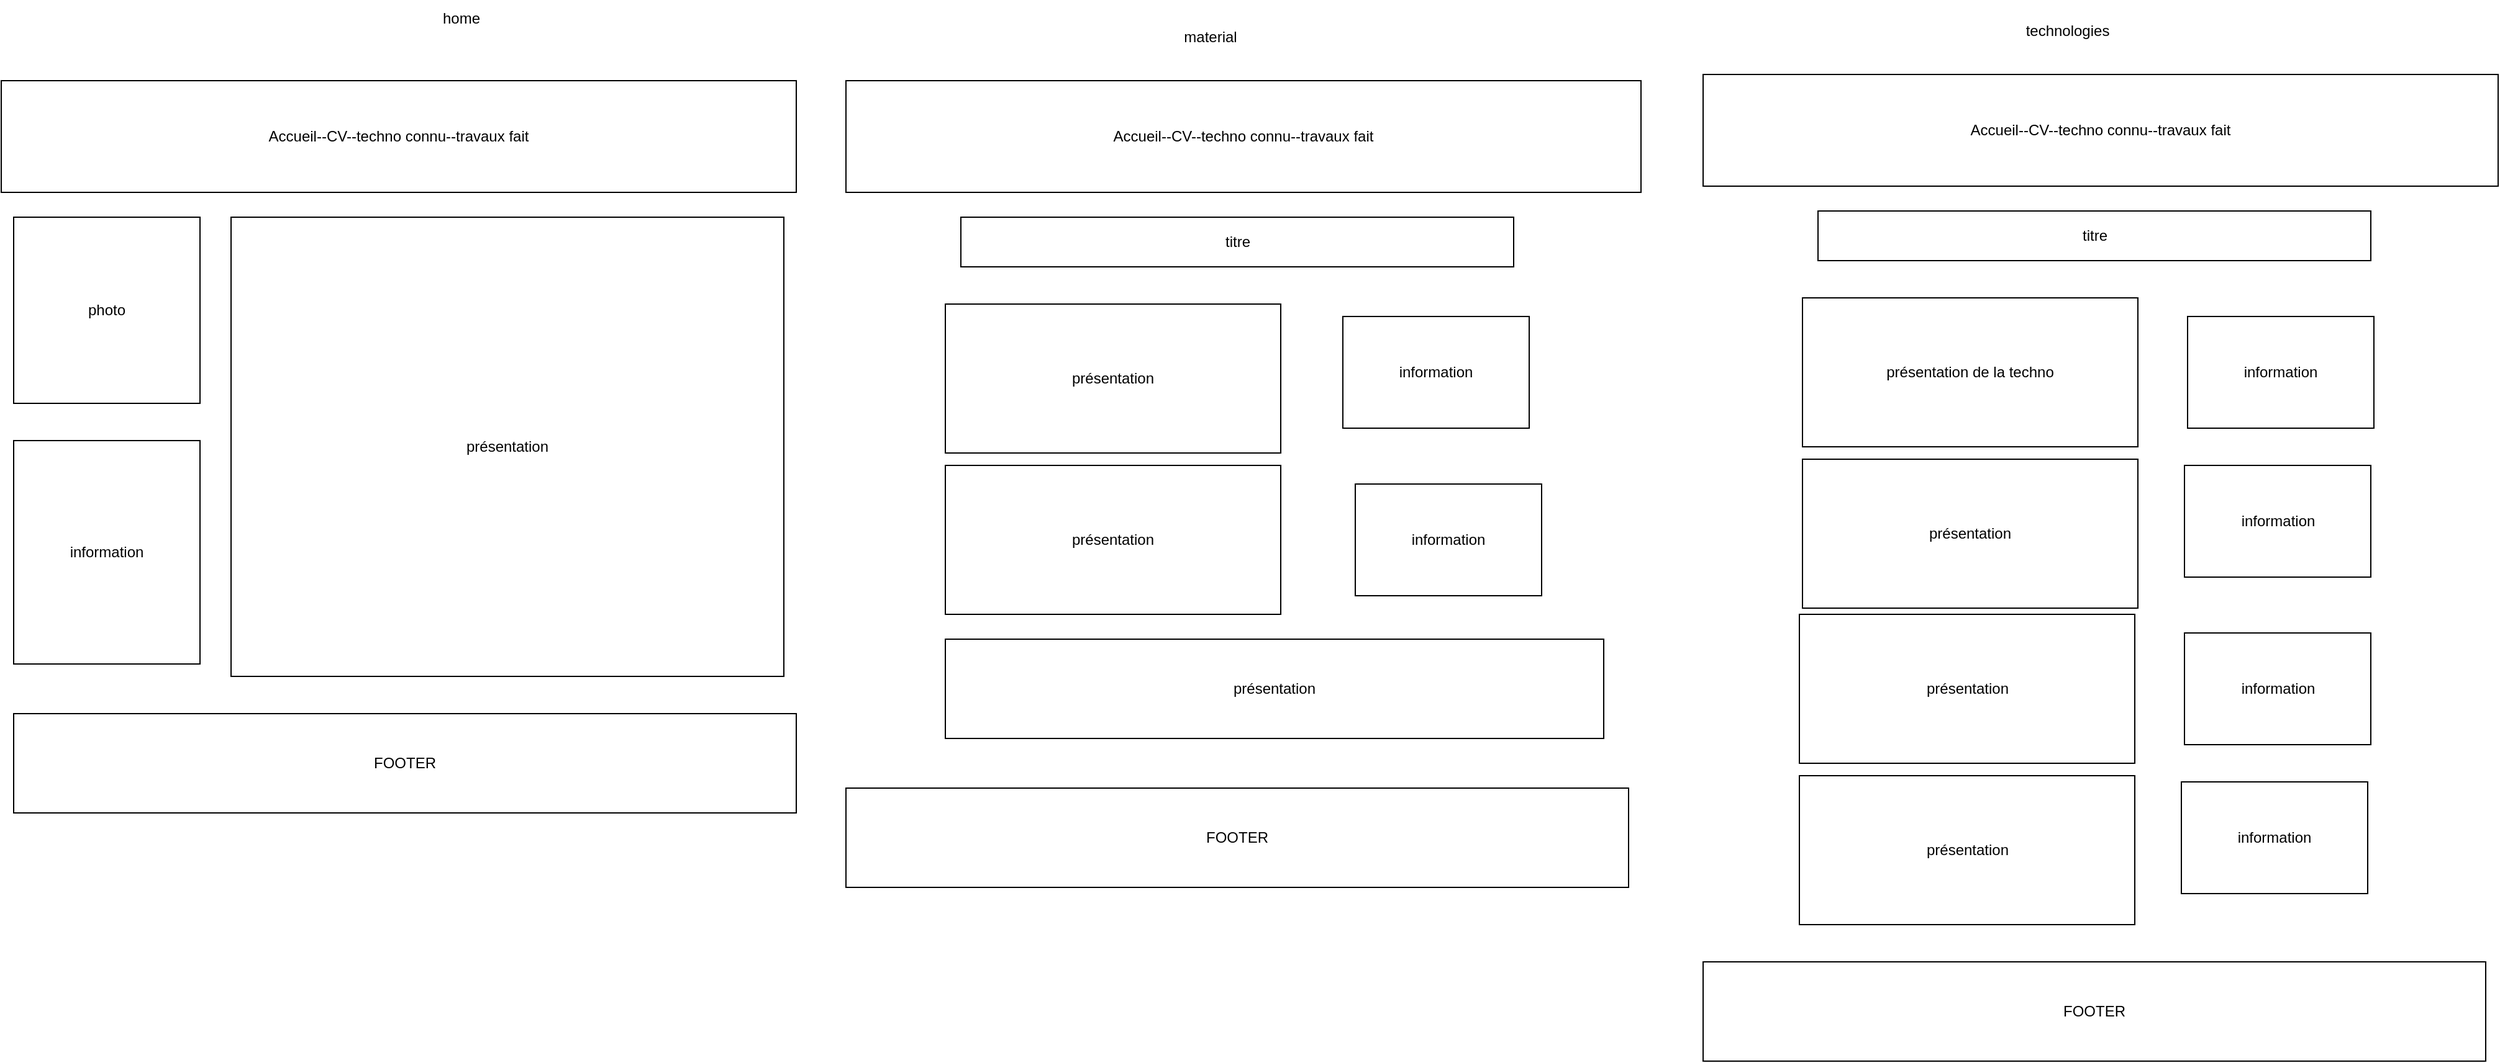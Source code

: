 <mxfile>
    <diagram id="W973GStMNf3O7W8wURdh" name="Page-1">
        <mxGraphModel dx="945" dy="786" grid="1" gridSize="10" guides="1" tooltips="1" connect="1" arrows="1" fold="1" page="1" pageScale="1" pageWidth="850" pageHeight="1100" math="0" shadow="0">
            <root>
                <mxCell id="0"/>
                <mxCell id="1" parent="0"/>
                <mxCell id="2" value="Accueil--CV--techno connu--travaux fait" style="rounded=0;whiteSpace=wrap;html=1;" parent="1" vertex="1">
                    <mxGeometry x="120" y="110" width="640" height="90" as="geometry"/>
                </mxCell>
                <mxCell id="3" value="présentation" style="rounded=0;whiteSpace=wrap;html=1;" parent="1" vertex="1">
                    <mxGeometry x="305" y="220" width="445" height="370" as="geometry"/>
                </mxCell>
                <mxCell id="4" value="information" style="rounded=0;whiteSpace=wrap;html=1;" parent="1" vertex="1">
                    <mxGeometry x="130" y="400" width="150" height="180" as="geometry"/>
                </mxCell>
                <mxCell id="6" value="photo" style="rounded=0;whiteSpace=wrap;html=1;" parent="1" vertex="1">
                    <mxGeometry x="130" y="220" width="150" height="150" as="geometry"/>
                </mxCell>
                <mxCell id="8" value="FOOTER" style="rounded=0;whiteSpace=wrap;html=1;" parent="1" vertex="1">
                    <mxGeometry x="130" y="620" width="630" height="80" as="geometry"/>
                </mxCell>
                <mxCell id="9" value="Accueil--CV--techno connu--travaux fait" style="rounded=0;whiteSpace=wrap;html=1;" parent="1" vertex="1">
                    <mxGeometry x="800" y="110" width="640" height="90" as="geometry"/>
                </mxCell>
                <mxCell id="10" value="FOOTER" style="rounded=0;whiteSpace=wrap;html=1;" parent="1" vertex="1">
                    <mxGeometry x="800" y="680" width="630" height="80" as="geometry"/>
                </mxCell>
                <mxCell id="12" value="home" style="text;html=1;align=center;verticalAlign=middle;resizable=0;points=[];autosize=1;strokeColor=none;fillColor=none;" parent="1" vertex="1">
                    <mxGeometry x="465" y="45" width="50" height="30" as="geometry"/>
                </mxCell>
                <mxCell id="13" value="material" style="text;html=1;align=center;verticalAlign=middle;resizable=0;points=[];autosize=1;strokeColor=none;fillColor=none;" parent="1" vertex="1">
                    <mxGeometry x="1057.5" y="60" width="70" height="30" as="geometry"/>
                </mxCell>
                <mxCell id="15" value="titre" style="rounded=0;whiteSpace=wrap;html=1;" parent="1" vertex="1">
                    <mxGeometry x="892.5" y="220" width="445" height="40" as="geometry"/>
                </mxCell>
                <mxCell id="17" value="présentation" style="rounded=0;whiteSpace=wrap;html=1;" parent="1" vertex="1">
                    <mxGeometry x="880" y="290" width="270" height="120" as="geometry"/>
                </mxCell>
                <mxCell id="18" value="présentation" style="rounded=0;whiteSpace=wrap;html=1;" parent="1" vertex="1">
                    <mxGeometry x="880" y="560" width="530" height="80" as="geometry"/>
                </mxCell>
                <mxCell id="19" value="présentation" style="rounded=0;whiteSpace=wrap;html=1;" parent="1" vertex="1">
                    <mxGeometry x="880" y="420" width="270" height="120" as="geometry"/>
                </mxCell>
                <mxCell id="20" value="information" style="rounded=0;whiteSpace=wrap;html=1;" parent="1" vertex="1">
                    <mxGeometry x="1200" y="300" width="150" height="90" as="geometry"/>
                </mxCell>
                <mxCell id="21" value="information" style="rounded=0;whiteSpace=wrap;html=1;" parent="1" vertex="1">
                    <mxGeometry x="1210" y="435" width="150" height="90" as="geometry"/>
                </mxCell>
                <mxCell id="22" value="Accueil--CV--techno connu--travaux fait" style="rounded=0;whiteSpace=wrap;html=1;" vertex="1" parent="1">
                    <mxGeometry x="1490" y="105" width="640" height="90" as="geometry"/>
                </mxCell>
                <mxCell id="23" value="FOOTER" style="rounded=0;whiteSpace=wrap;html=1;" vertex="1" parent="1">
                    <mxGeometry x="1490" y="820" width="630" height="80" as="geometry"/>
                </mxCell>
                <mxCell id="24" value="technologies" style="text;html=1;align=center;verticalAlign=middle;resizable=0;points=[];autosize=1;strokeColor=none;fillColor=none;" vertex="1" parent="1">
                    <mxGeometry x="1737.5" y="55" width="90" height="30" as="geometry"/>
                </mxCell>
                <mxCell id="25" value="titre" style="rounded=0;whiteSpace=wrap;html=1;" vertex="1" parent="1">
                    <mxGeometry x="1582.5" y="215" width="445" height="40" as="geometry"/>
                </mxCell>
                <mxCell id="26" value="présentation de la techno" style="rounded=0;whiteSpace=wrap;html=1;" vertex="1" parent="1">
                    <mxGeometry x="1570" y="285" width="270" height="120" as="geometry"/>
                </mxCell>
                <mxCell id="28" value="présentation" style="rounded=0;whiteSpace=wrap;html=1;" vertex="1" parent="1">
                    <mxGeometry x="1570" y="415" width="270" height="120" as="geometry"/>
                </mxCell>
                <mxCell id="29" value="information" style="rounded=0;whiteSpace=wrap;html=1;" vertex="1" parent="1">
                    <mxGeometry x="1880" y="300" width="150" height="90" as="geometry"/>
                </mxCell>
                <mxCell id="30" value="information" style="rounded=0;whiteSpace=wrap;html=1;" vertex="1" parent="1">
                    <mxGeometry x="1877.5" y="420" width="150" height="90" as="geometry"/>
                </mxCell>
                <mxCell id="31" value="présentation" style="rounded=0;whiteSpace=wrap;html=1;" vertex="1" parent="1">
                    <mxGeometry x="1567.5" y="540" width="270" height="120" as="geometry"/>
                </mxCell>
                <mxCell id="32" value="présentation" style="rounded=0;whiteSpace=wrap;html=1;" vertex="1" parent="1">
                    <mxGeometry x="1567.5" y="670" width="270" height="120" as="geometry"/>
                </mxCell>
                <mxCell id="33" value="information" style="rounded=0;whiteSpace=wrap;html=1;" vertex="1" parent="1">
                    <mxGeometry x="1877.5" y="555" width="150" height="90" as="geometry"/>
                </mxCell>
                <mxCell id="34" value="information" style="rounded=0;whiteSpace=wrap;html=1;" vertex="1" parent="1">
                    <mxGeometry x="1875" y="675" width="150" height="90" as="geometry"/>
                </mxCell>
            </root>
        </mxGraphModel>
    </diagram>
</mxfile>